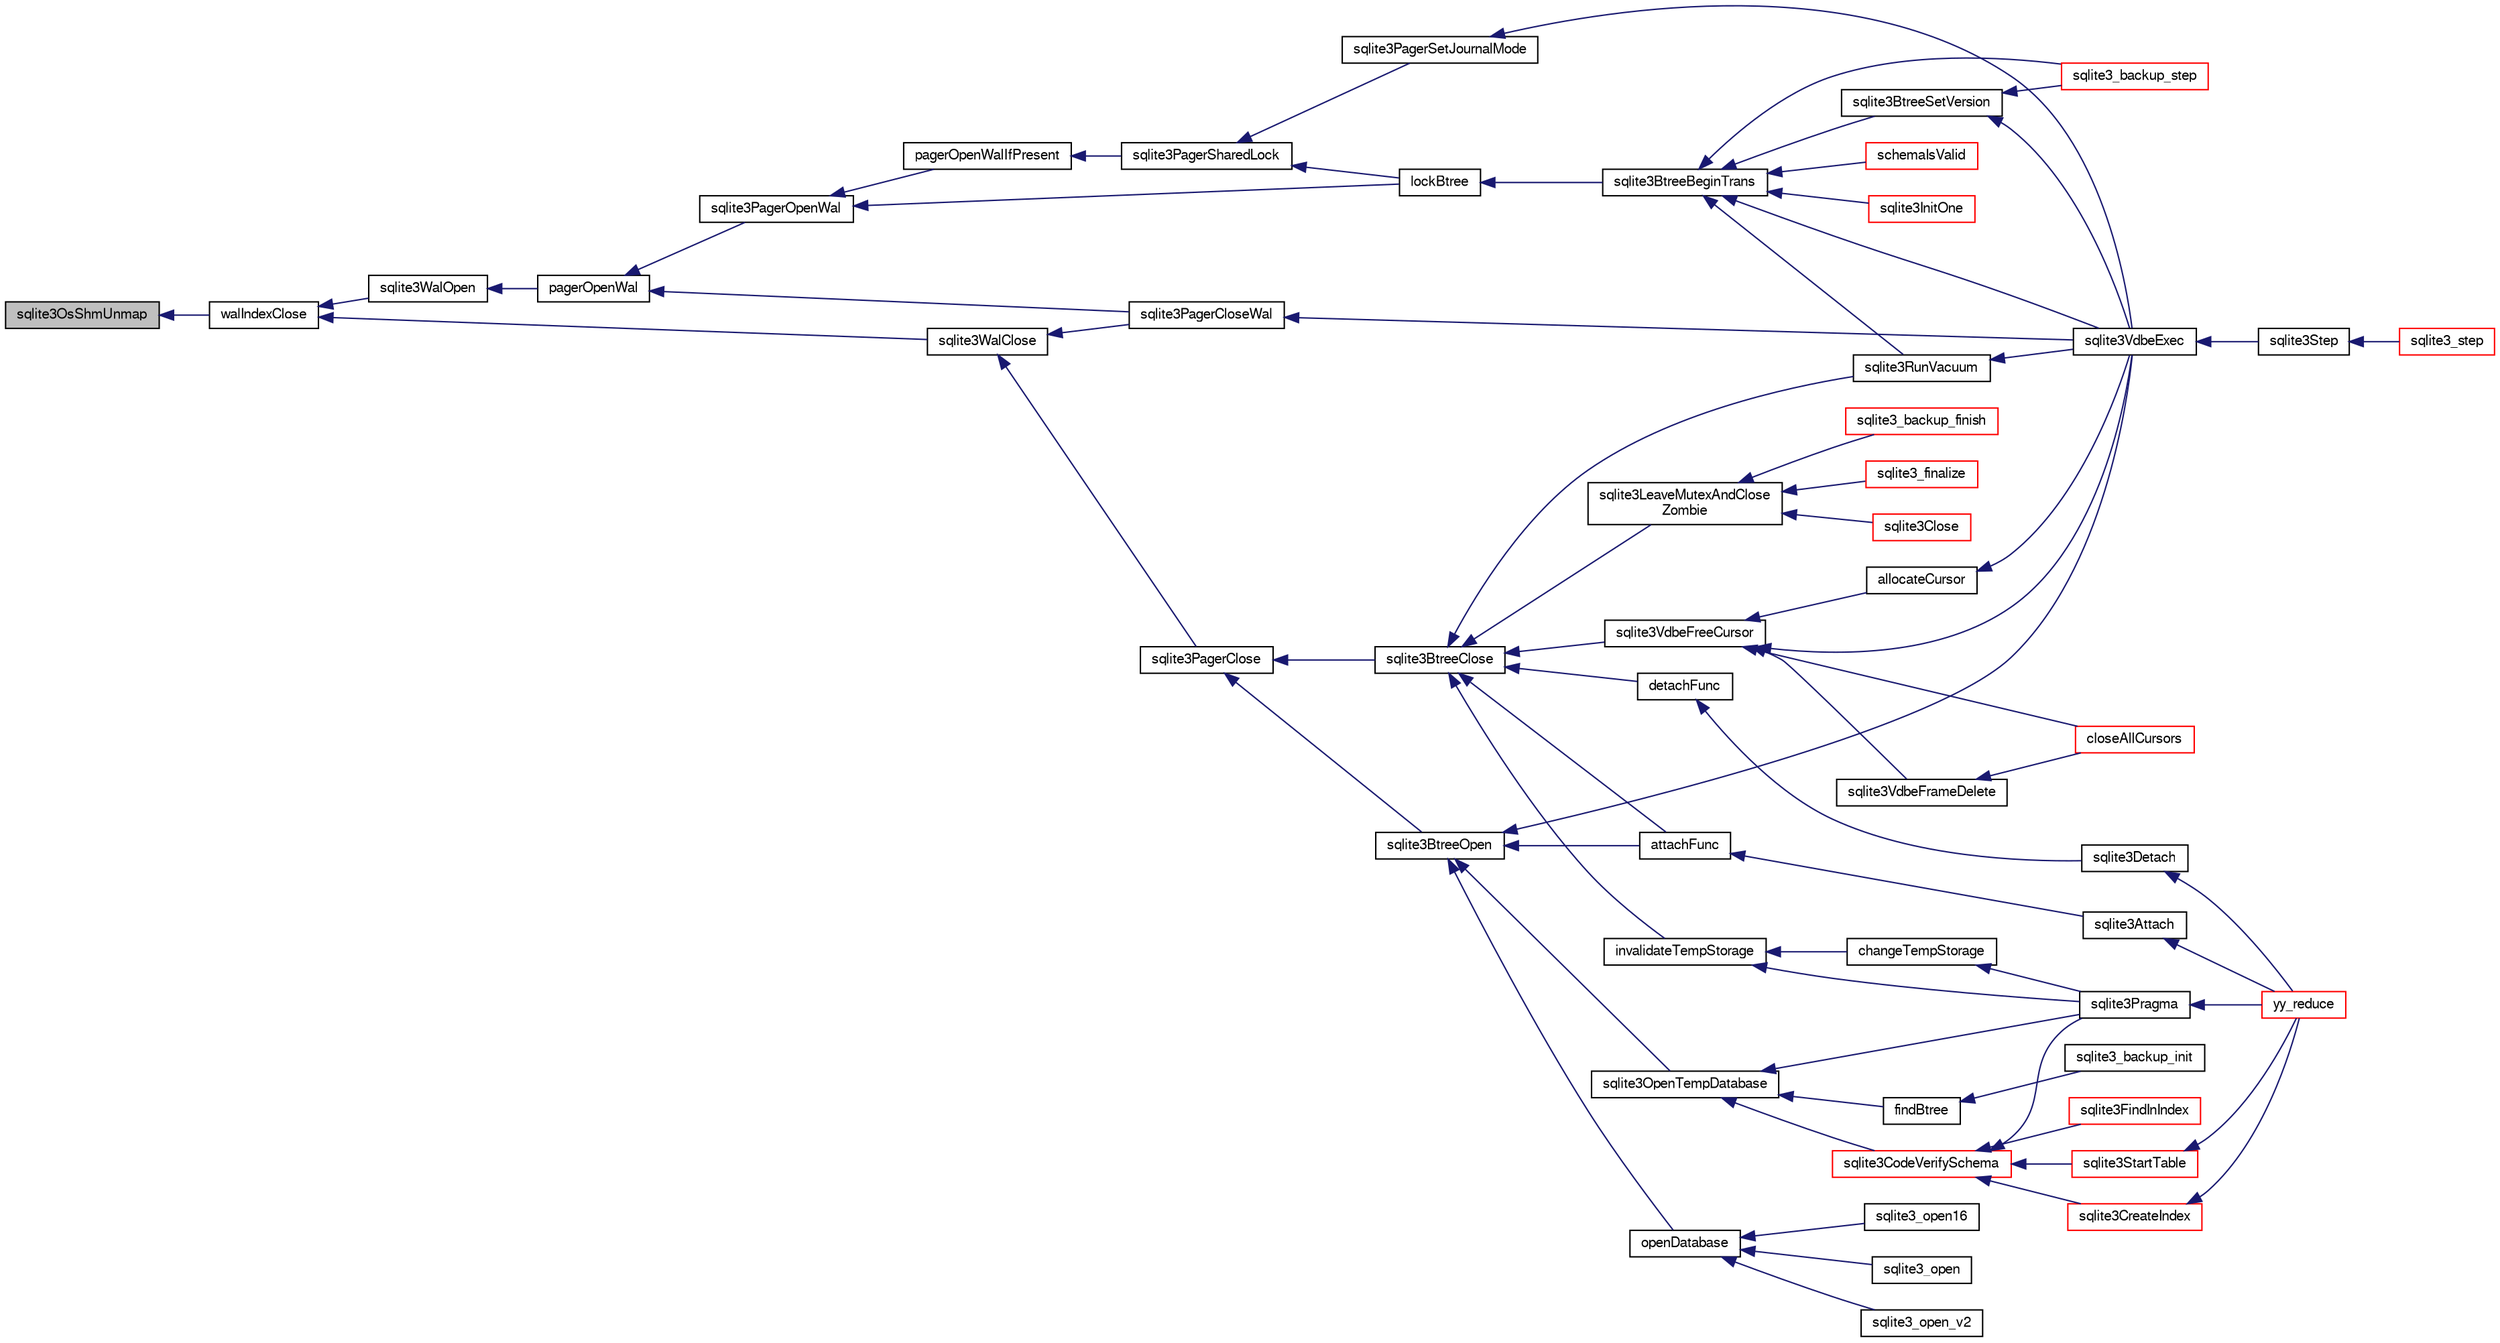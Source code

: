 digraph "sqlite3OsShmUnmap"
{
  edge [fontname="FreeSans",fontsize="10",labelfontname="FreeSans",labelfontsize="10"];
  node [fontname="FreeSans",fontsize="10",shape=record];
  rankdir="LR";
  Node618595 [label="sqlite3OsShmUnmap",height=0.2,width=0.4,color="black", fillcolor="grey75", style="filled", fontcolor="black"];
  Node618595 -> Node618596 [dir="back",color="midnightblue",fontsize="10",style="solid",fontname="FreeSans"];
  Node618596 [label="walIndexClose",height=0.2,width=0.4,color="black", fillcolor="white", style="filled",URL="$sqlite3_8c.html#ac00a5136f28676c83a9acc6839ee4bcb"];
  Node618596 -> Node618597 [dir="back",color="midnightblue",fontsize="10",style="solid",fontname="FreeSans"];
  Node618597 [label="sqlite3WalOpen",height=0.2,width=0.4,color="black", fillcolor="white", style="filled",URL="$sqlite3_8c.html#adf4d97849e76f154717956aa9ea0e138"];
  Node618597 -> Node618598 [dir="back",color="midnightblue",fontsize="10",style="solid",fontname="FreeSans"];
  Node618598 [label="pagerOpenWal",height=0.2,width=0.4,color="black", fillcolor="white", style="filled",URL="$sqlite3_8c.html#acb6f84b34748805df0403a052d18eaf1"];
  Node618598 -> Node618599 [dir="back",color="midnightblue",fontsize="10",style="solid",fontname="FreeSans"];
  Node618599 [label="sqlite3PagerOpenWal",height=0.2,width=0.4,color="black", fillcolor="white", style="filled",URL="$sqlite3_8c.html#a5e4116ab2def31c2c36e557fc6811d0d"];
  Node618599 -> Node618600 [dir="back",color="midnightblue",fontsize="10",style="solid",fontname="FreeSans"];
  Node618600 [label="pagerOpenWalIfPresent",height=0.2,width=0.4,color="black", fillcolor="white", style="filled",URL="$sqlite3_8c.html#a53aeec46642c01ab2de938e8bd00b0e3"];
  Node618600 -> Node618601 [dir="back",color="midnightblue",fontsize="10",style="solid",fontname="FreeSans"];
  Node618601 [label="sqlite3PagerSharedLock",height=0.2,width=0.4,color="black", fillcolor="white", style="filled",URL="$sqlite3_8c.html#a58c197b629fb6eaacf96c7add57c70df"];
  Node618601 -> Node618602 [dir="back",color="midnightblue",fontsize="10",style="solid",fontname="FreeSans"];
  Node618602 [label="sqlite3PagerSetJournalMode",height=0.2,width=0.4,color="black", fillcolor="white", style="filled",URL="$sqlite3_8c.html#afb929a0a4553cda84de16180ddbd09f7"];
  Node618602 -> Node618603 [dir="back",color="midnightblue",fontsize="10",style="solid",fontname="FreeSans"];
  Node618603 [label="sqlite3VdbeExec",height=0.2,width=0.4,color="black", fillcolor="white", style="filled",URL="$sqlite3_8c.html#a8ce40a614bdc56719c4d642b1e4dfb21"];
  Node618603 -> Node618604 [dir="back",color="midnightblue",fontsize="10",style="solid",fontname="FreeSans"];
  Node618604 [label="sqlite3Step",height=0.2,width=0.4,color="black", fillcolor="white", style="filled",URL="$sqlite3_8c.html#a3f2872e873e2758a4beedad1d5113554"];
  Node618604 -> Node618605 [dir="back",color="midnightblue",fontsize="10",style="solid",fontname="FreeSans"];
  Node618605 [label="sqlite3_step",height=0.2,width=0.4,color="red", fillcolor="white", style="filled",URL="$sqlite3_8h.html#ac1e491ce36b7471eb28387f7d3c74334"];
  Node618601 -> Node618864 [dir="back",color="midnightblue",fontsize="10",style="solid",fontname="FreeSans"];
  Node618864 [label="lockBtree",height=0.2,width=0.4,color="black", fillcolor="white", style="filled",URL="$sqlite3_8c.html#a5b808194d3178be15705a420265cee9d"];
  Node618864 -> Node618865 [dir="back",color="midnightblue",fontsize="10",style="solid",fontname="FreeSans"];
  Node618865 [label="sqlite3BtreeBeginTrans",height=0.2,width=0.4,color="black", fillcolor="white", style="filled",URL="$sqlite3_8c.html#a52d6706df15c67c22aa7d0e290c16bf5"];
  Node618865 -> Node618866 [dir="back",color="midnightblue",fontsize="10",style="solid",fontname="FreeSans"];
  Node618866 [label="sqlite3BtreeSetVersion",height=0.2,width=0.4,color="black", fillcolor="white", style="filled",URL="$sqlite3_8c.html#a2db3061b5c557699a47415ca0342ba01"];
  Node618866 -> Node618816 [dir="back",color="midnightblue",fontsize="10",style="solid",fontname="FreeSans"];
  Node618816 [label="sqlite3_backup_step",height=0.2,width=0.4,color="red", fillcolor="white", style="filled",URL="$sqlite3_8h.html#a1699b75e98d082eebc465a9e64c35269"];
  Node618866 -> Node618603 [dir="back",color="midnightblue",fontsize="10",style="solid",fontname="FreeSans"];
  Node618865 -> Node618816 [dir="back",color="midnightblue",fontsize="10",style="solid",fontname="FreeSans"];
  Node618865 -> Node618603 [dir="back",color="midnightblue",fontsize="10",style="solid",fontname="FreeSans"];
  Node618865 -> Node618629 [dir="back",color="midnightblue",fontsize="10",style="solid",fontname="FreeSans"];
  Node618629 [label="sqlite3InitOne",height=0.2,width=0.4,color="red", fillcolor="white", style="filled",URL="$sqlite3_8c.html#ac4318b25df65269906b0379251fe9b85"];
  Node618865 -> Node618814 [dir="back",color="midnightblue",fontsize="10",style="solid",fontname="FreeSans"];
  Node618814 [label="schemaIsValid",height=0.2,width=0.4,color="red", fillcolor="white", style="filled",URL="$sqlite3_8c.html#a7c466fe28e7ca6f46b8bf72c46d9738d"];
  Node618865 -> Node618789 [dir="back",color="midnightblue",fontsize="10",style="solid",fontname="FreeSans"];
  Node618789 [label="sqlite3RunVacuum",height=0.2,width=0.4,color="black", fillcolor="white", style="filled",URL="$sqlite3_8c.html#a5e83ddc7b3e7e8e79ad5d1fc92de1d2f"];
  Node618789 -> Node618603 [dir="back",color="midnightblue",fontsize="10",style="solid",fontname="FreeSans"];
  Node618599 -> Node618864 [dir="back",color="midnightblue",fontsize="10",style="solid",fontname="FreeSans"];
  Node618598 -> Node618867 [dir="back",color="midnightblue",fontsize="10",style="solid",fontname="FreeSans"];
  Node618867 [label="sqlite3PagerCloseWal",height=0.2,width=0.4,color="black", fillcolor="white", style="filled",URL="$sqlite3_8c.html#ac62d7d3d29214a7cad25fdd88e7c7a74"];
  Node618867 -> Node618603 [dir="back",color="midnightblue",fontsize="10",style="solid",fontname="FreeSans"];
  Node618596 -> Node618868 [dir="back",color="midnightblue",fontsize="10",style="solid",fontname="FreeSans"];
  Node618868 [label="sqlite3WalClose",height=0.2,width=0.4,color="black", fillcolor="white", style="filled",URL="$sqlite3_8c.html#abfd7d36ec6ea41ecb2717dd4c6b0571e"];
  Node618868 -> Node618869 [dir="back",color="midnightblue",fontsize="10",style="solid",fontname="FreeSans"];
  Node618869 [label="sqlite3PagerClose",height=0.2,width=0.4,color="black", fillcolor="white", style="filled",URL="$sqlite3_8c.html#af94b1f96b60689fd09422cce2c85f53f"];
  Node618869 -> Node618870 [dir="back",color="midnightblue",fontsize="10",style="solid",fontname="FreeSans"];
  Node618870 [label="sqlite3BtreeOpen",height=0.2,width=0.4,color="black", fillcolor="white", style="filled",URL="$sqlite3_8c.html#a13dcb44dc34af6ce9d38de9c5aa975f9"];
  Node618870 -> Node618603 [dir="back",color="midnightblue",fontsize="10",style="solid",fontname="FreeSans"];
  Node618870 -> Node618631 [dir="back",color="midnightblue",fontsize="10",style="solid",fontname="FreeSans"];
  Node618631 [label="attachFunc",height=0.2,width=0.4,color="black", fillcolor="white", style="filled",URL="$sqlite3_8c.html#a69cb751a7da501b9a0aa37e0d7c3eaf7"];
  Node618631 -> Node618632 [dir="back",color="midnightblue",fontsize="10",style="solid",fontname="FreeSans"];
  Node618632 [label="sqlite3Attach",height=0.2,width=0.4,color="black", fillcolor="white", style="filled",URL="$sqlite3_8c.html#ae0907fe0b43cc1b4c7e6a16213e8546f"];
  Node618632 -> Node618633 [dir="back",color="midnightblue",fontsize="10",style="solid",fontname="FreeSans"];
  Node618633 [label="yy_reduce",height=0.2,width=0.4,color="red", fillcolor="white", style="filled",URL="$sqlite3_8c.html#a7c419a9b25711c666a9a2449ef377f14"];
  Node618870 -> Node618871 [dir="back",color="midnightblue",fontsize="10",style="solid",fontname="FreeSans"];
  Node618871 [label="sqlite3OpenTempDatabase",height=0.2,width=0.4,color="black", fillcolor="white", style="filled",URL="$sqlite3_8c.html#aaf3088380b731428b72d3b5777f93755"];
  Node618871 -> Node618808 [dir="back",color="midnightblue",fontsize="10",style="solid",fontname="FreeSans"];
  Node618808 [label="findBtree",height=0.2,width=0.4,color="black", fillcolor="white", style="filled",URL="$sqlite3_8c.html#ab4ee5743b77efd7f8832bf0b9315f973"];
  Node618808 -> Node618809 [dir="back",color="midnightblue",fontsize="10",style="solid",fontname="FreeSans"];
  Node618809 [label="sqlite3_backup_init",height=0.2,width=0.4,color="black", fillcolor="white", style="filled",URL="$sqlite3_8h.html#a9c9aa9e8edeb9910d93148a6621c1097"];
  Node618871 -> Node618872 [dir="back",color="midnightblue",fontsize="10",style="solid",fontname="FreeSans"];
  Node618872 [label="sqlite3CodeVerifySchema",height=0.2,width=0.4,color="red", fillcolor="white", style="filled",URL="$sqlite3_8c.html#ad9d8708d96f8416ec59ebf41c57000f9"];
  Node618872 -> Node618684 [dir="back",color="midnightblue",fontsize="10",style="solid",fontname="FreeSans"];
  Node618684 [label="sqlite3FindInIndex",height=0.2,width=0.4,color="red", fillcolor="white", style="filled",URL="$sqlite3_8c.html#af7d8c56ab0231f44bb5f87b3fafeffb2"];
  Node618872 -> Node618725 [dir="back",color="midnightblue",fontsize="10",style="solid",fontname="FreeSans"];
  Node618725 [label="sqlite3StartTable",height=0.2,width=0.4,color="red", fillcolor="white", style="filled",URL="$sqlite3_8c.html#af49b4395f39d9078a0dda2484c183012"];
  Node618725 -> Node618633 [dir="back",color="midnightblue",fontsize="10",style="solid",fontname="FreeSans"];
  Node618872 -> Node618642 [dir="back",color="midnightblue",fontsize="10",style="solid",fontname="FreeSans"];
  Node618642 [label="sqlite3CreateIndex",height=0.2,width=0.4,color="red", fillcolor="white", style="filled",URL="$sqlite3_8c.html#a8dbe5e590ab6c58a8c45f34f7c81e825"];
  Node618642 -> Node618633 [dir="back",color="midnightblue",fontsize="10",style="solid",fontname="FreeSans"];
  Node618872 -> Node618681 [dir="back",color="midnightblue",fontsize="10",style="solid",fontname="FreeSans"];
  Node618681 [label="sqlite3Pragma",height=0.2,width=0.4,color="black", fillcolor="white", style="filled",URL="$sqlite3_8c.html#a111391370f58f8e6a6eca51fd34d62ed"];
  Node618681 -> Node618633 [dir="back",color="midnightblue",fontsize="10",style="solid",fontname="FreeSans"];
  Node618871 -> Node618681 [dir="back",color="midnightblue",fontsize="10",style="solid",fontname="FreeSans"];
  Node618870 -> Node618838 [dir="back",color="midnightblue",fontsize="10",style="solid",fontname="FreeSans"];
  Node618838 [label="openDatabase",height=0.2,width=0.4,color="black", fillcolor="white", style="filled",URL="$sqlite3_8c.html#a6a9c3bc3a64234e863413f41db473758"];
  Node618838 -> Node618839 [dir="back",color="midnightblue",fontsize="10",style="solid",fontname="FreeSans"];
  Node618839 [label="sqlite3_open",height=0.2,width=0.4,color="black", fillcolor="white", style="filled",URL="$sqlite3_8h.html#a97ba966ed1acc38409786258268f5f71"];
  Node618838 -> Node618840 [dir="back",color="midnightblue",fontsize="10",style="solid",fontname="FreeSans"];
  Node618840 [label="sqlite3_open_v2",height=0.2,width=0.4,color="black", fillcolor="white", style="filled",URL="$sqlite3_8h.html#a140fe275b6975dc867cea50a65a217c4"];
  Node618838 -> Node618841 [dir="back",color="midnightblue",fontsize="10",style="solid",fontname="FreeSans"];
  Node618841 [label="sqlite3_open16",height=0.2,width=0.4,color="black", fillcolor="white", style="filled",URL="$sqlite3_8h.html#adbc401bb96713f32e553db32f6f3ca33"];
  Node618869 -> Node618876 [dir="back",color="midnightblue",fontsize="10",style="solid",fontname="FreeSans"];
  Node618876 [label="sqlite3BtreeClose",height=0.2,width=0.4,color="black", fillcolor="white", style="filled",URL="$sqlite3_8c.html#a729b65009b66a99200496b09c124df01"];
  Node618876 -> Node618877 [dir="back",color="midnightblue",fontsize="10",style="solid",fontname="FreeSans"];
  Node618877 [label="sqlite3VdbeFreeCursor",height=0.2,width=0.4,color="black", fillcolor="white", style="filled",URL="$sqlite3_8c.html#a0f9084083e1d0639708934630f33d6ef"];
  Node618877 -> Node618878 [dir="back",color="midnightblue",fontsize="10",style="solid",fontname="FreeSans"];
  Node618878 [label="sqlite3VdbeFrameDelete",height=0.2,width=0.4,color="black", fillcolor="white", style="filled",URL="$sqlite3_8c.html#adb3773fdfb1685857e28891f76365900"];
  Node618878 -> Node618879 [dir="back",color="midnightblue",fontsize="10",style="solid",fontname="FreeSans"];
  Node618879 [label="closeAllCursors",height=0.2,width=0.4,color="red", fillcolor="white", style="filled",URL="$sqlite3_8c.html#af1ac189735864dd6989a8c5af4557547"];
  Node618877 -> Node618879 [dir="back",color="midnightblue",fontsize="10",style="solid",fontname="FreeSans"];
  Node618877 -> Node618880 [dir="back",color="midnightblue",fontsize="10",style="solid",fontname="FreeSans"];
  Node618880 [label="allocateCursor",height=0.2,width=0.4,color="black", fillcolor="white", style="filled",URL="$sqlite3_8c.html#a5083c054ea81802294e539b00a57aad4"];
  Node618880 -> Node618603 [dir="back",color="midnightblue",fontsize="10",style="solid",fontname="FreeSans"];
  Node618877 -> Node618603 [dir="back",color="midnightblue",fontsize="10",style="solid",fontname="FreeSans"];
  Node618876 -> Node618631 [dir="back",color="midnightblue",fontsize="10",style="solid",fontname="FreeSans"];
  Node618876 -> Node618818 [dir="back",color="midnightblue",fontsize="10",style="solid",fontname="FreeSans"];
  Node618818 [label="detachFunc",height=0.2,width=0.4,color="black", fillcolor="white", style="filled",URL="$sqlite3_8c.html#a2b3dd04cb87abd088926ab0082a60b77"];
  Node618818 -> Node618675 [dir="back",color="midnightblue",fontsize="10",style="solid",fontname="FreeSans"];
  Node618675 [label="sqlite3Detach",height=0.2,width=0.4,color="black", fillcolor="white", style="filled",URL="$sqlite3_8c.html#ab1a5a0b01c7560aef5e0b8603a68747d"];
  Node618675 -> Node618633 [dir="back",color="midnightblue",fontsize="10",style="solid",fontname="FreeSans"];
  Node618876 -> Node618819 [dir="back",color="midnightblue",fontsize="10",style="solid",fontname="FreeSans"];
  Node618819 [label="invalidateTempStorage",height=0.2,width=0.4,color="black", fillcolor="white", style="filled",URL="$sqlite3_8c.html#a759777a1eb3c3e96a5af94932b39e69a"];
  Node618819 -> Node618820 [dir="back",color="midnightblue",fontsize="10",style="solid",fontname="FreeSans"];
  Node618820 [label="changeTempStorage",height=0.2,width=0.4,color="black", fillcolor="white", style="filled",URL="$sqlite3_8c.html#abd43abe0a0959a45c786b9865ed52904"];
  Node618820 -> Node618681 [dir="back",color="midnightblue",fontsize="10",style="solid",fontname="FreeSans"];
  Node618819 -> Node618681 [dir="back",color="midnightblue",fontsize="10",style="solid",fontname="FreeSans"];
  Node618876 -> Node618789 [dir="back",color="midnightblue",fontsize="10",style="solid",fontname="FreeSans"];
  Node618876 -> Node618832 [dir="back",color="midnightblue",fontsize="10",style="solid",fontname="FreeSans"];
  Node618832 [label="sqlite3LeaveMutexAndClose\lZombie",height=0.2,width=0.4,color="black", fillcolor="white", style="filled",URL="$sqlite3_8c.html#afe3a37c29dcb0fe9fc15fe07a3976f59"];
  Node618832 -> Node618833 [dir="back",color="midnightblue",fontsize="10",style="solid",fontname="FreeSans"];
  Node618833 [label="sqlite3_backup_finish",height=0.2,width=0.4,color="red", fillcolor="white", style="filled",URL="$sqlite3_8h.html#a176857dd58d99be53b6d7305533e0048"];
  Node618832 -> Node618825 [dir="back",color="midnightblue",fontsize="10",style="solid",fontname="FreeSans"];
  Node618825 [label="sqlite3_finalize",height=0.2,width=0.4,color="red", fillcolor="white", style="filled",URL="$sqlite3_8h.html#a801195c0f771d40bb4be1e40f3b88945"];
  Node618832 -> Node618834 [dir="back",color="midnightblue",fontsize="10",style="solid",fontname="FreeSans"];
  Node618834 [label="sqlite3Close",height=0.2,width=0.4,color="red", fillcolor="white", style="filled",URL="$sqlite3_8c.html#aa9f2e73837bba8d721dbde0964ffce11"];
  Node618868 -> Node618867 [dir="back",color="midnightblue",fontsize="10",style="solid",fontname="FreeSans"];
}
